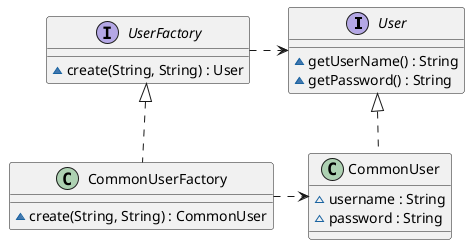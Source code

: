 @startuml factory

interface User {
  ~getUserName() : String
  ~getPassword() : String
}

interface UserFactory {
  ~create(String, String) : User
}

class CommonUser implements User {
  ~username : String
  ~password : String
}

class CommonUserFactory implements UserFactory {
  ~create(String, String) : CommonUser
}

UserFactory .> User
CommonUserFactory .> CommonUser

@enduml
